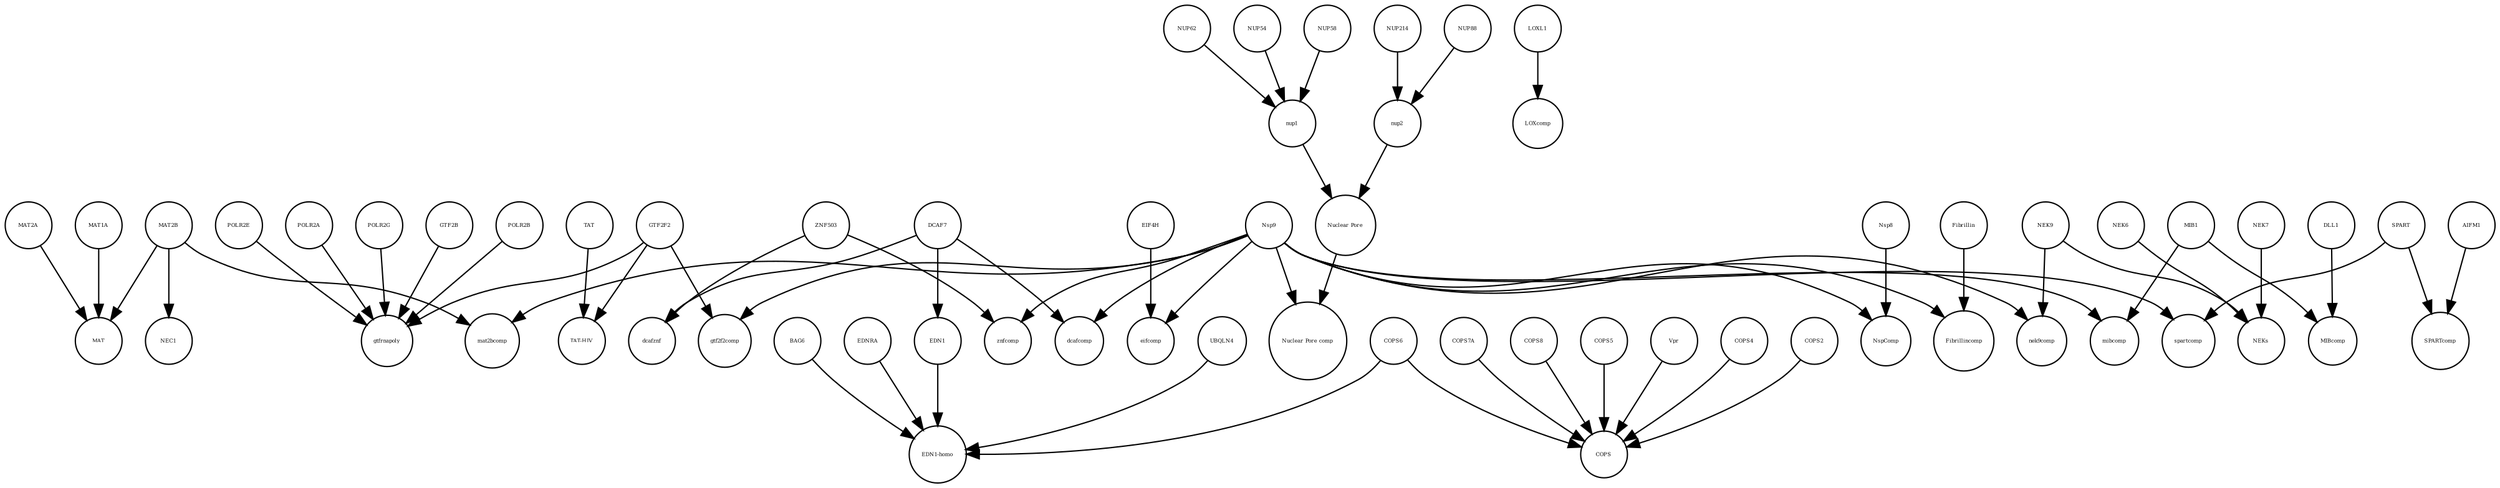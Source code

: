 strict digraph  {
ZNF503 [annotation=urn_miriam_uniprot_Q96F45, bipartite=0, cls=macromolecule, fontsize=4, label=ZNF503, shape=circle];
eifcomp [annotation="", bipartite=0, cls=complex, fontsize=4, label=eifcomp, shape=circle];
gtfrnapoly [annotation="", bipartite=0, cls=complex, fontsize=4, label=gtfrnapoly, shape=circle];
mat2bcomp [annotation="", bipartite=0, cls=complex, fontsize=4, label=mat2bcomp, shape=circle];
AIFM1 [annotation="", bipartite=0, cls=macromolecule, fontsize=4, label=AIFM1, shape=circle];
MAT2A [annotation="", bipartite=0, cls=macromolecule, fontsize=4, label=MAT2A, shape=circle];
COPS7A [annotation="", bipartite=0, cls=macromolecule, fontsize=4, label=COPS7A, shape=circle];
Fibrillin [annotation="", bipartite=0, cls=complex, fontsize=4, label=Fibrillin, shape=circle];
SPART [annotation=urn_miriam_uniprot_Q8N0X7, bipartite=0, cls=macromolecule, fontsize=4, label=SPART, shape=circle];
COPS8 [annotation="", bipartite=0, cls=macromolecule, fontsize=4, label=COPS8, shape=circle];
GTF2F2 [annotation="urn_miriam_uniprot_P13984|urn_miriam_pubmed_10428810", bipartite=0, cls=macromolecule, fontsize=4, label=GTF2F2, shape=circle];
MAT [annotation="", bipartite=0, cls=complex, fontsize=4, label=MAT, shape=circle];
UBQLN4 [annotation="", bipartite=0, cls=macromolecule, fontsize=4, label=UBQLN4, shape=circle];
NUP88 [annotation="urn_miriam_uniprot_Q99567|urn_miriam_pubmed_30543681", bipartite=0, cls=macromolecule, fontsize=4, label=NUP88, shape=circle];
COPS5 [annotation="", bipartite=0, cls=macromolecule, fontsize=4, label=COPS5, shape=circle];
SPARTcomp [annotation="", bipartite=0, cls=complex, fontsize=4, label=SPARTcomp, shape=circle];
EDN1 [annotation=urn_miriam_uniprot_P05305, bipartite=0, cls=macromolecule, fontsize=4, label=EDN1, shape=circle];
znfcomp [annotation="", bipartite=0, cls=complex, fontsize=4, label=znfcomp, shape=circle];
DCAF7 [annotation="urn_miriam_uniprot_P61962|urn_miriam_pubmed_16887337|urn_miriam_pubmed_16949367", bipartite=0, cls=macromolecule, fontsize=4, label=DCAF7, shape=circle];
gtf2f2comp [annotation="", bipartite=0, cls=complex, fontsize=4, label=gtf2f2comp, shape=circle];
MIB1 [annotation="urn_miriam_uniprot_Q86YT6|urn_miriam_pubmed_24185901", bipartite=0, cls=macromolecule, fontsize=4, label=MIB1, shape=circle];
dcafznf [annotation="", bipartite=0, cls=complex, fontsize=4, label=dcafznf, shape=circle];
nup1 [annotation="", bipartite=0, cls=complex, fontsize=4, label=nup1, shape=circle];
"Nuclear Pore comp" [annotation="", bipartite=0, cls=complex, fontsize=4, label="Nuclear Pore comp", shape=circle];
NEK7 [annotation="", bipartite=0, cls=macromolecule, fontsize=4, label=NEK7, shape=circle];
COPS [annotation="", bipartite=0, cls=complex, fontsize=4, label=COPS, shape=circle];
nup2 [annotation="", bipartite=0, cls=complex, fontsize=4, label=nup2, shape=circle];
Vpr [annotation="", bipartite=0, cls=macromolecule, fontsize=4, label=Vpr, shape=circle];
NUP214 [annotation=urn_miriam_uniprot_P35658, bipartite=0, cls=macromolecule, fontsize=4, label=NUP214, shape=circle];
Nsp9 [annotation="urn_miriam_uniprot_P0DTD1|urn_miriam_ncbiprotein_YP_009725305", bipartite=0, cls=macromolecule, fontsize=4, label=Nsp9, shape=circle];
NUP58 [annotation=urn_miriam_uniprot_Q9BVL2, bipartite=0, cls=macromolecule, fontsize=4, label=NUP58, shape=circle];
MAT2B [annotation="urn_miriam_uniprot_Q9NZL9|urn_miriam_pubmed_10644686|urn_miriam_pubmed_23189196|urn_miriam_pubmed_25075345|urn_miriam_pubmed_23425511", bipartite=0, cls=macromolecule, fontsize=4, label=MAT2B, shape=circle];
dcafcomp [annotation="", bipartite=0, cls=complex, fontsize=4, label=dcafcomp, shape=circle];
NUP62 [annotation=urn_miriam_uniprot_P37198, bipartite=0, cls=macromolecule, fontsize=4, label=NUP62, shape=circle];
"TAT-HIV" [annotation="", bipartite=0, cls=complex, fontsize=4, label="TAT-HIV", shape=circle];
NUP54 [annotation=urn_miriam_uniprot_Q7Z3B4, bipartite=0, cls=macromolecule, fontsize=4, label=NUP54, shape=circle];
NspComp [annotation="", bipartite=0, cls=complex, fontsize=4, label=NspComp, shape=circle];
POLR2E [annotation="", bipartite=0, cls=macromolecule, fontsize=4, label=POLR2E, shape=circle];
NEKs [annotation="", bipartite=0, cls=complex, fontsize=4, label=NEKs, shape=circle];
COPS6 [annotation="", bipartite=0, cls=macromolecule, fontsize=4, label=COPS6, shape=circle];
MAT1A [annotation="", bipartite=0, cls=macromolecule, fontsize=4, label=MAT1A, shape=circle];
EIF4H [annotation="urn_miriam_uniprot_Q15056|urn_miriam_pubmed_10585411|urn_miriam_pubmed_11418588", bipartite=0, cls=macromolecule, fontsize=4, label=EIF4H, shape=circle];
Nsp8 [annotation="urn_miriam_uniprot_P0DTD1|urn_miriam_ncbiprotein_YP_009725304", bipartite=0, cls=macromolecule, fontsize=4, label=Nsp8, shape=circle];
nek9comp [annotation="", bipartite=0, cls=complex, fontsize=4, label=nek9comp, shape=circle];
COPS4 [annotation="", bipartite=0, cls=macromolecule, fontsize=4, label=COPS4, shape=circle];
LOXcomp [annotation="", bipartite=0, cls=complex, fontsize=4, label=LOXcomp, shape=circle];
NEK6 [annotation="", bipartite=0, cls=macromolecule, fontsize=4, label=NEK6, shape=circle];
TAT [annotation="", bipartite=0, cls=macromolecule, fontsize=4, label=TAT, shape=circle];
POLR2A [annotation=urn_miriam_uniprot_P30876, bipartite=0, cls=macromolecule, fontsize=4, label=POLR2A, shape=circle];
"Nuclear Pore" [annotation="", bipartite=0, cls=complex, fontsize=4, label="Nuclear Pore", shape=circle];
BAG6 [annotation="", bipartite=0, cls=macromolecule, fontsize=4, label=BAG6, shape=circle];
mibcomp [annotation="", bipartite=0, cls=complex, fontsize=4, label=mibcomp, shape=circle];
NEK9 [annotation=urn_miriam_uniprot_Q8TD19, bipartite=0, cls=macromolecule, fontsize=4, label=NEK9, shape=circle];
POLR2G [annotation="", bipartite=0, cls=macromolecule, fontsize=4, label=POLR2G, shape=circle];
"EDN1-homo" [annotation="", bipartite=0, cls=complex, fontsize=4, label="EDN1-homo", shape=circle];
MIBcomp [annotation="", bipartite=0, cls=complex, fontsize=4, label=MIBcomp, shape=circle];
NEC1 [annotation="", bipartite=0, cls=complex, fontsize=4, label=NEC1, shape=circle];
EDNRA [annotation="", bipartite=0, cls=macromolecule, fontsize=4, label=EDNRA, shape=circle];
spartcomp [annotation="", bipartite=0, cls=complex, fontsize=4, label=spartcomp, shape=circle];
GTF2B [annotation="", bipartite=0, cls=macromolecule, fontsize=4, label=GTF2B, shape=circle];
LOXL1 [annotation="", bipartite=0, cls=macromolecule, fontsize=4, label=LOXL1, shape=circle];
POLR2B [annotation="", bipartite=0, cls=macromolecule, fontsize=4, label=POLR2B, shape=circle];
COPS2 [annotation="", bipartite=0, cls=macromolecule, fontsize=4, label=COPS2, shape=circle];
Fibrillincomp [annotation="", bipartite=0, cls=complex, fontsize=4, label=Fibrillincomp, shape=circle];
DLL1 [annotation="", bipartite=0, cls=macromolecule, fontsize=4, label=DLL1, shape=circle];
ZNF503 -> znfcomp  [annotation="", interaction_type=production];
ZNF503 -> dcafznf  [annotation="", interaction_type=production];
AIFM1 -> SPARTcomp  [annotation="", interaction_type=production];
MAT2A -> MAT  [annotation="", interaction_type=production];
COPS7A -> COPS  [annotation="", interaction_type=production];
Fibrillin -> Fibrillincomp  [annotation="", interaction_type=production];
SPART -> SPARTcomp  [annotation="", interaction_type=production];
SPART -> spartcomp  [annotation="", interaction_type=production];
COPS8 -> COPS  [annotation="", interaction_type=production];
GTF2F2 -> gtfrnapoly  [annotation="", interaction_type=production];
GTF2F2 -> "TAT-HIV"  [annotation="", interaction_type=production];
GTF2F2 -> gtf2f2comp  [annotation="", interaction_type=production];
UBQLN4 -> "EDN1-homo"  [annotation="", interaction_type=production];
NUP88 -> nup2  [annotation="", interaction_type=production];
COPS5 -> COPS  [annotation="", interaction_type=production];
EDN1 -> "EDN1-homo"  [annotation="", interaction_type=production];
DCAF7 -> dcafznf  [annotation="", interaction_type=production];
DCAF7 -> EDN1  [annotation=urn_miriam_pubmed_27880803, interaction_type=catalysis];
DCAF7 -> dcafcomp  [annotation="", interaction_type=production];
MIB1 -> MIBcomp  [annotation="", interaction_type=production];
MIB1 -> mibcomp  [annotation="", interaction_type=production];
nup1 -> "Nuclear Pore"  [annotation="", interaction_type=production];
NEK7 -> NEKs  [annotation="", interaction_type=production];
nup2 -> "Nuclear Pore"  [annotation="", interaction_type=production];
Vpr -> COPS  [annotation="", interaction_type=production];
NUP214 -> nup2  [annotation="", interaction_type=production];
Nsp9 -> gtf2f2comp  [annotation="", interaction_type=production];
Nsp9 -> znfcomp  [annotation="", interaction_type=production];
Nsp9 -> "Nuclear Pore comp"  [annotation="", interaction_type=production];
Nsp9 -> NspComp  [annotation="", interaction_type=production];
Nsp9 -> Fibrillincomp  [annotation="", interaction_type=production];
Nsp9 -> nek9comp  [annotation="", interaction_type=production];
Nsp9 -> eifcomp  [annotation="", interaction_type=production];
Nsp9 -> mibcomp  [annotation="", interaction_type=production];
Nsp9 -> dcafcomp  [annotation="", interaction_type=production];
Nsp9 -> mat2bcomp  [annotation="", interaction_type=production];
Nsp9 -> spartcomp  [annotation="", interaction_type=production];
NUP58 -> nup1  [annotation="", interaction_type=production];
MAT2B -> NEC1  [annotation="", interaction_type=production];
MAT2B -> MAT  [annotation="", interaction_type=production];
MAT2B -> mat2bcomp  [annotation="", interaction_type=production];
NUP62 -> nup1  [annotation="", interaction_type=production];
NUP54 -> nup1  [annotation="", interaction_type=production];
POLR2E -> gtfrnapoly  [annotation="", interaction_type=production];
COPS6 -> COPS  [annotation="", interaction_type=production];
COPS6 -> "EDN1-homo"  [annotation="", interaction_type=production];
MAT1A -> MAT  [annotation="", interaction_type=production];
EIF4H -> eifcomp  [annotation="", interaction_type=production];
Nsp8 -> NspComp  [annotation="", interaction_type=production];
COPS4 -> COPS  [annotation="", interaction_type=production];
NEK6 -> NEKs  [annotation="", interaction_type=production];
TAT -> "TAT-HIV"  [annotation="", interaction_type=production];
POLR2A -> gtfrnapoly  [annotation="", interaction_type=production];
"Nuclear Pore" -> "Nuclear Pore comp"  [annotation="", interaction_type=production];
BAG6 -> "EDN1-homo"  [annotation="", interaction_type=production];
NEK9 -> NEKs  [annotation="", interaction_type=production];
NEK9 -> nek9comp  [annotation="", interaction_type=production];
POLR2G -> gtfrnapoly  [annotation="", interaction_type=production];
EDNRA -> "EDN1-homo"  [annotation="", interaction_type=production];
GTF2B -> gtfrnapoly  [annotation="", interaction_type=production];
LOXL1 -> LOXcomp  [annotation="", interaction_type=production];
POLR2B -> gtfrnapoly  [annotation="", interaction_type=production];
COPS2 -> COPS  [annotation="", interaction_type=production];
DLL1 -> MIBcomp  [annotation="", interaction_type=production];
}
